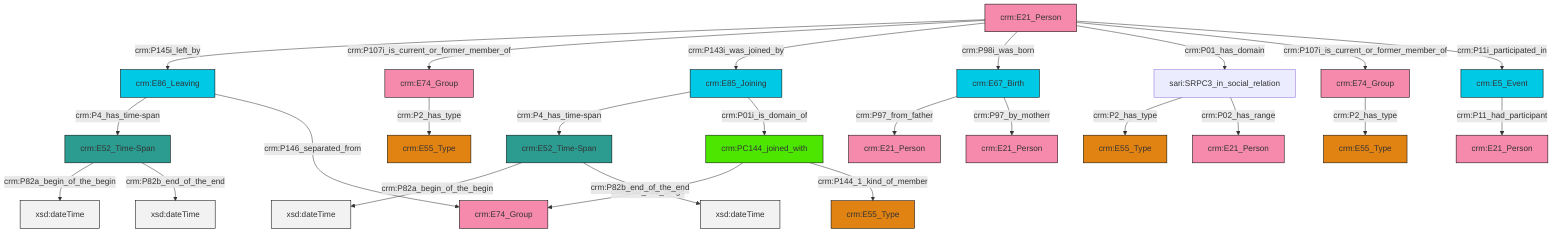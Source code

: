 graph TD
classDef Literal fill:#f2f2f2,stroke:#000000;
classDef CRM_Entity fill:#FFFFFF,stroke:#000000;
classDef Temporal_Entity fill:#00C9E6, stroke:#000000;
classDef Type fill:#E18312, stroke:#000000;
classDef Time-Span fill:#2C9C91, stroke:#000000;
classDef Appellation fill:#FFEB7F, stroke:#000000;
classDef Place fill:#008836, stroke:#000000;
classDef Persistent_Item fill:#B266B2, stroke:#000000;
classDef Conceptual_Object fill:#FFD700, stroke:#000000;
classDef Physical_Thing fill:#D2B48C, stroke:#000000;
classDef Actor fill:#f58aad, stroke:#000000;
classDef PC_Classes fill:#4ce600, stroke:#000000;
classDef Multi fill:#cccccc,stroke:#000000;

4["crm:PC144_joined_with"]:::PC_Classes -->|crm:P02_has_range| 5["crm:E74_Group"]:::Actor
8["crm:E67_Birth"]:::Temporal_Entity -->|crm:P97_from_father| 9["crm:E21_Person"]:::Actor
14["crm:E5_Event"]:::Temporal_Entity -->|crm:P11_had_participant| 15["crm:E21_Person"]:::Actor
2["crm:E21_Person"]:::Actor -->|crm:P145i_left_by| 16["crm:E86_Leaving"]:::Temporal_Entity
2["crm:E21_Person"]:::Actor -->|crm:P107i_is_current_or_former_member_of| 17["crm:E74_Group"]:::Actor
2["crm:E21_Person"]:::Actor -->|crm:P143i_was_joined_by| 6["crm:E85_Joining"]:::Temporal_Entity
25["sari:SRPC3_in_social_relation"]:::Default -->|crm:P2_has_type| 21["crm:E55_Type"]:::Type
17["crm:E74_Group"]:::Actor -->|crm:P2_has_type| 27["crm:E55_Type"]:::Type
2["crm:E21_Person"]:::Actor -->|crm:P98i_was_born| 8["crm:E67_Birth"]:::Temporal_Entity
8["crm:E67_Birth"]:::Temporal_Entity -->|crm:P97_by_motherr| 28["crm:E21_Person"]:::Actor
6["crm:E85_Joining"]:::Temporal_Entity -->|crm:P4_has_time-span| 29["crm:E52_Time-Span"]:::Time-Span
2["crm:E21_Person"]:::Actor -->|crm:P01_has_domain| 25["sari:SRPC3_in_social_relation"]:::Default
10["crm:E52_Time-Span"]:::Time-Span -->|crm:P82a_begin_of_the_begin| 30[xsd:dateTime]:::Literal
12["crm:E74_Group"]:::Actor -->|crm:P2_has_type| 18["crm:E55_Type"]:::Type
4["crm:PC144_joined_with"]:::PC_Classes -->|crm:P144_1_kind_of_member| 0["crm:E55_Type"]:::Type
6["crm:E85_Joining"]:::Temporal_Entity -->|crm:P01i_is_domain_of| 4["crm:PC144_joined_with"]:::PC_Classes
25["sari:SRPC3_in_social_relation"]:::Default -->|crm:P02_has_range| 36["crm:E21_Person"]:::Actor
16["crm:E86_Leaving"]:::Temporal_Entity -->|crm:P4_has_time-span| 10["crm:E52_Time-Span"]:::Time-Span
29["crm:E52_Time-Span"]:::Time-Span -->|crm:P82a_begin_of_the_begin| 37[xsd:dateTime]:::Literal
16["crm:E86_Leaving"]:::Temporal_Entity -->|crm:P146_separated_from| 5["crm:E74_Group"]:::Actor
2["crm:E21_Person"]:::Actor -->|crm:P107i_is_current_or_former_member_of| 12["crm:E74_Group"]:::Actor
29["crm:E52_Time-Span"]:::Time-Span -->|crm:P82b_end_of_the_end| 39[xsd:dateTime]:::Literal
10["crm:E52_Time-Span"]:::Time-Span -->|crm:P82b_end_of_the_end| 40[xsd:dateTime]:::Literal
2["crm:E21_Person"]:::Actor -->|crm:P11i_participated_in| 14["crm:E5_Event"]:::Temporal_Entity